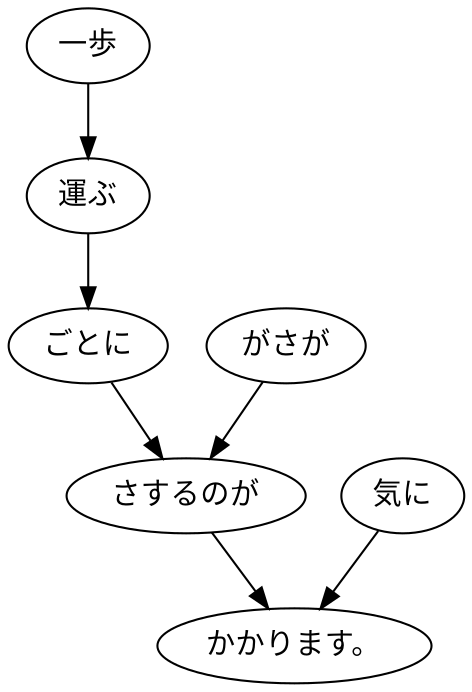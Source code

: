 digraph graph8015 {
	node0 [label="一歩"];
	node1 [label="運ぶ"];
	node2 [label="ごとに"];
	node3 [label="がさが"];
	node4 [label="さするのが"];
	node5 [label="気に"];
	node6 [label="かかります。"];
	node0 -> node1;
	node1 -> node2;
	node2 -> node4;
	node3 -> node4;
	node4 -> node6;
	node5 -> node6;
}
